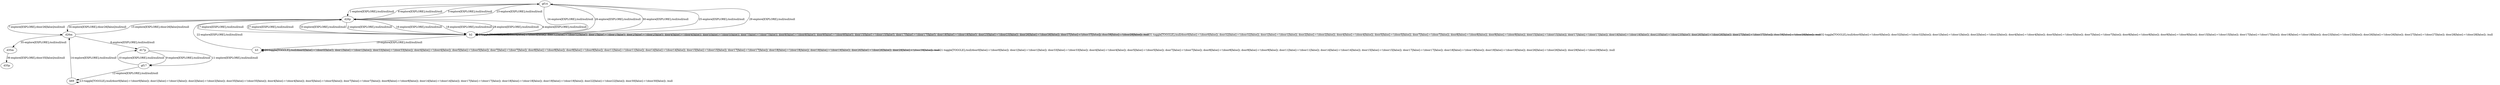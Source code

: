 # Total number of goals covered by this test: 1
# d35m --> d35p

digraph g {
"gf14" -> "d26p" [label = "1-explore[EXPLORE];/null/null/null"];
"d26p" -> "b2" [label = "2-explore[EXPLORE];/null/null/null"];
"b2" -> "b2" [label = "3-toggle[TOGGLE];/null/door0[false]:=!(door0[false]); door32[false]:=!(door32[false]); door1[false]:=!(door1[false]); door2[false]:=!(door2[false]); door4[false]:=!(door4[false]); door5[false]:=!(door5[false]); door7[false]:=!(door7[false]); door8[false]:=!(door8[false]); door9[false]:=!(door9[false]); door15[false]:=!(door15[false]); door17[false]:=!(door17[false]); door18[false]:=!(door18[false]); door23[false]:=!(door23[false]); door26[false]:=!(door26[false]); door27[false]:=!(door27[false]); door28[false]:=!(door28[false]); /null"];
"b2" -> "d26p" [label = "4-explore[EXPLORE];/null/null/null"];
"d26p" -> "gf14" [label = "5-explore[EXPLORE];/null/null/null"];
"gf14" -> "d26p" [label = "6-explore[EXPLORE];/null/null/null"];
"d26p" -> "d26m" [label = "7-explore[EXPLORE];/door26[false]/null/null"];
"d26m" -> "d17p" [label = "8-explore[EXPLORE];/null/null/null"];
"d17p" -> "gf17" [label = "9-explore[EXPLORE];/null/null/null"];
"gf17" -> "d17p" [label = "10-explore[EXPLORE];/null/null/null"];
"d17p" -> "gf17" [label = "11-explore[EXPLORE];/null/null/null"];
"gf17" -> "b69" [label = "12-explore[EXPLORE];/null/null/null"];
"b69" -> "b69" [label = "13-toggle[TOGGLE];/null/door0[false]:=!(door0[false]); door1[false]:=!(door1[false]); door2[false]:=!(door2[false]); door35[false]:=!(door35[false]); door4[false]:=!(door4[false]); door5[false]:=!(door5[false]); door7[false]:=!(door7[false]); door8[false]:=!(door8[false]); door14[false]:=!(door14[false]); door17[false]:=!(door17[false]); door18[false]:=!(door18[false]); door19[false]:=!(door19[false]); door22[false]:=!(door22[false]); door30[false]:=!(door30[false]); /null"];
"b69" -> "d26m" [label = "14-explore[EXPLORE];/null/null/null"];
"d26m" -> "d26p" [label = "15-explore[EXPLORE];/door26[false]/null/null"];
"d26p" -> "b2" [label = "16-explore[EXPLORE];/null/null/null"];
"b2" -> "d26p" [label = "17-explore[EXPLORE];/null/null/null"];
"d26p" -> "b2" [label = "18-explore[EXPLORE];/null/null/null"];
"b2" -> "b3" [label = "19-explore[EXPLORE];/null/null/null"];
"b3" -> "b3" [label = "20-toggle[TOGGLE];/null/door0[false]:=!(door0[false]); door1[false]:=!(door1[false]); door33[false]:=!(door33[false]); door4[false]:=!(door4[false]); door5[false]:=!(door5[false]); door7[false]:=!(door7[false]); door8[false]:=!(door8[false]); door9[false]:=!(door9[false]); door11[false]:=!(door11[false]); door14[false]:=!(door14[false]); door15[false]:=!(door15[false]); door17[false]:=!(door17[false]); door18[false]:=!(door18[false]); door19[false]:=!(door19[false]); door26[false]:=!(door26[false]); door29[false]:=!(door29[false]); /null"];
"b3" -> "b3" [label = "21-toggle[TOGGLE];/null/door0[false]:=!(door0[false]); door1[false]:=!(door1[false]); door33[false]:=!(door33[false]); door4[false]:=!(door4[false]); door5[false]:=!(door5[false]); door7[false]:=!(door7[false]); door8[false]:=!(door8[false]); door9[false]:=!(door9[false]); door11[false]:=!(door11[false]); door14[false]:=!(door14[false]); door15[false]:=!(door15[false]); door17[false]:=!(door17[false]); door18[false]:=!(door18[false]); door19[false]:=!(door19[false]); door26[false]:=!(door26[false]); door29[false]:=!(door29[false]); /null"];
"b3" -> "d26p" [label = "22-explore[EXPLORE];/null/null/null"];
"d26p" -> "gf14" [label = "23-explore[EXPLORE];/null/null/null"];
"gf14" -> "b2" [label = "24-explore[EXPLORE];/null/null/null"];
"b2" -> "gf14" [label = "25-explore[EXPLORE];/null/null/null"];
"gf14" -> "b2" [label = "26-explore[EXPLORE];/null/null/null"];
"b2" -> "d26p" [label = "27-explore[EXPLORE];/null/null/null"];
"d26p" -> "b2" [label = "28-explore[EXPLORE];/null/null/null"];
"b2" -> "gf14" [label = "29-explore[EXPLORE];/null/null/null"];
"gf14" -> "b2" [label = "30-explore[EXPLORE];/null/null/null"];
"b2" -> "b2" [label = "31-toggle[TOGGLE];/null/door0[false]:=!(door0[false]); door32[false]:=!(door32[false]); door1[false]:=!(door1[false]); door2[false]:=!(door2[false]); door4[false]:=!(door4[false]); door5[false]:=!(door5[false]); door7[false]:=!(door7[false]); door8[false]:=!(door8[false]); door9[false]:=!(door9[false]); door15[false]:=!(door15[false]); door17[false]:=!(door17[false]); door18[false]:=!(door18[false]); door23[false]:=!(door23[false]); door26[false]:=!(door26[false]); door27[false]:=!(door27[false]); door28[false]:=!(door28[false]); /null"];
"b2" -> "b2" [label = "32-toggle[TOGGLE];/null/door0[false]:=!(door0[false]); door32[false]:=!(door32[false]); door1[false]:=!(door1[false]); door2[false]:=!(door2[false]); door4[false]:=!(door4[false]); door5[false]:=!(door5[false]); door7[false]:=!(door7[false]); door8[false]:=!(door8[false]); door9[false]:=!(door9[false]); door15[false]:=!(door15[false]); door17[false]:=!(door17[false]); door18[false]:=!(door18[false]); door23[false]:=!(door23[false]); door26[false]:=!(door26[false]); door27[false]:=!(door27[false]); door28[false]:=!(door28[false]); /null"];
"b2" -> "d26p" [label = "33-explore[EXPLORE];/null/null/null"];
"d26p" -> "d26m" [label = "34-explore[EXPLORE];/door26[false]/null/null"];
"d26m" -> "d35m" [label = "35-explore[EXPLORE];/null/null/null"];
"d35m" -> "d35p" [label = "36-explore[EXPLORE];/door35[false]/null/null"];
}
